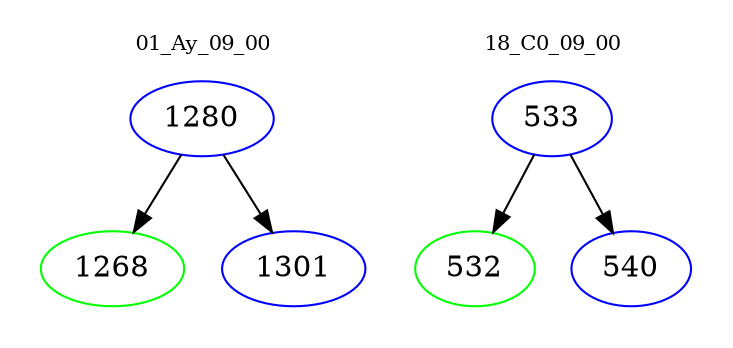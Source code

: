 digraph{
subgraph cluster_0 {
color = white
label = "01_Ay_09_00";
fontsize=10;
T0_1280 [label="1280", color="blue"]
T0_1280 -> T0_1268 [color="black"]
T0_1268 [label="1268", color="green"]
T0_1280 -> T0_1301 [color="black"]
T0_1301 [label="1301", color="blue"]
}
subgraph cluster_1 {
color = white
label = "18_C0_09_00";
fontsize=10;
T1_533 [label="533", color="blue"]
T1_533 -> T1_532 [color="black"]
T1_532 [label="532", color="green"]
T1_533 -> T1_540 [color="black"]
T1_540 [label="540", color="blue"]
}
}
